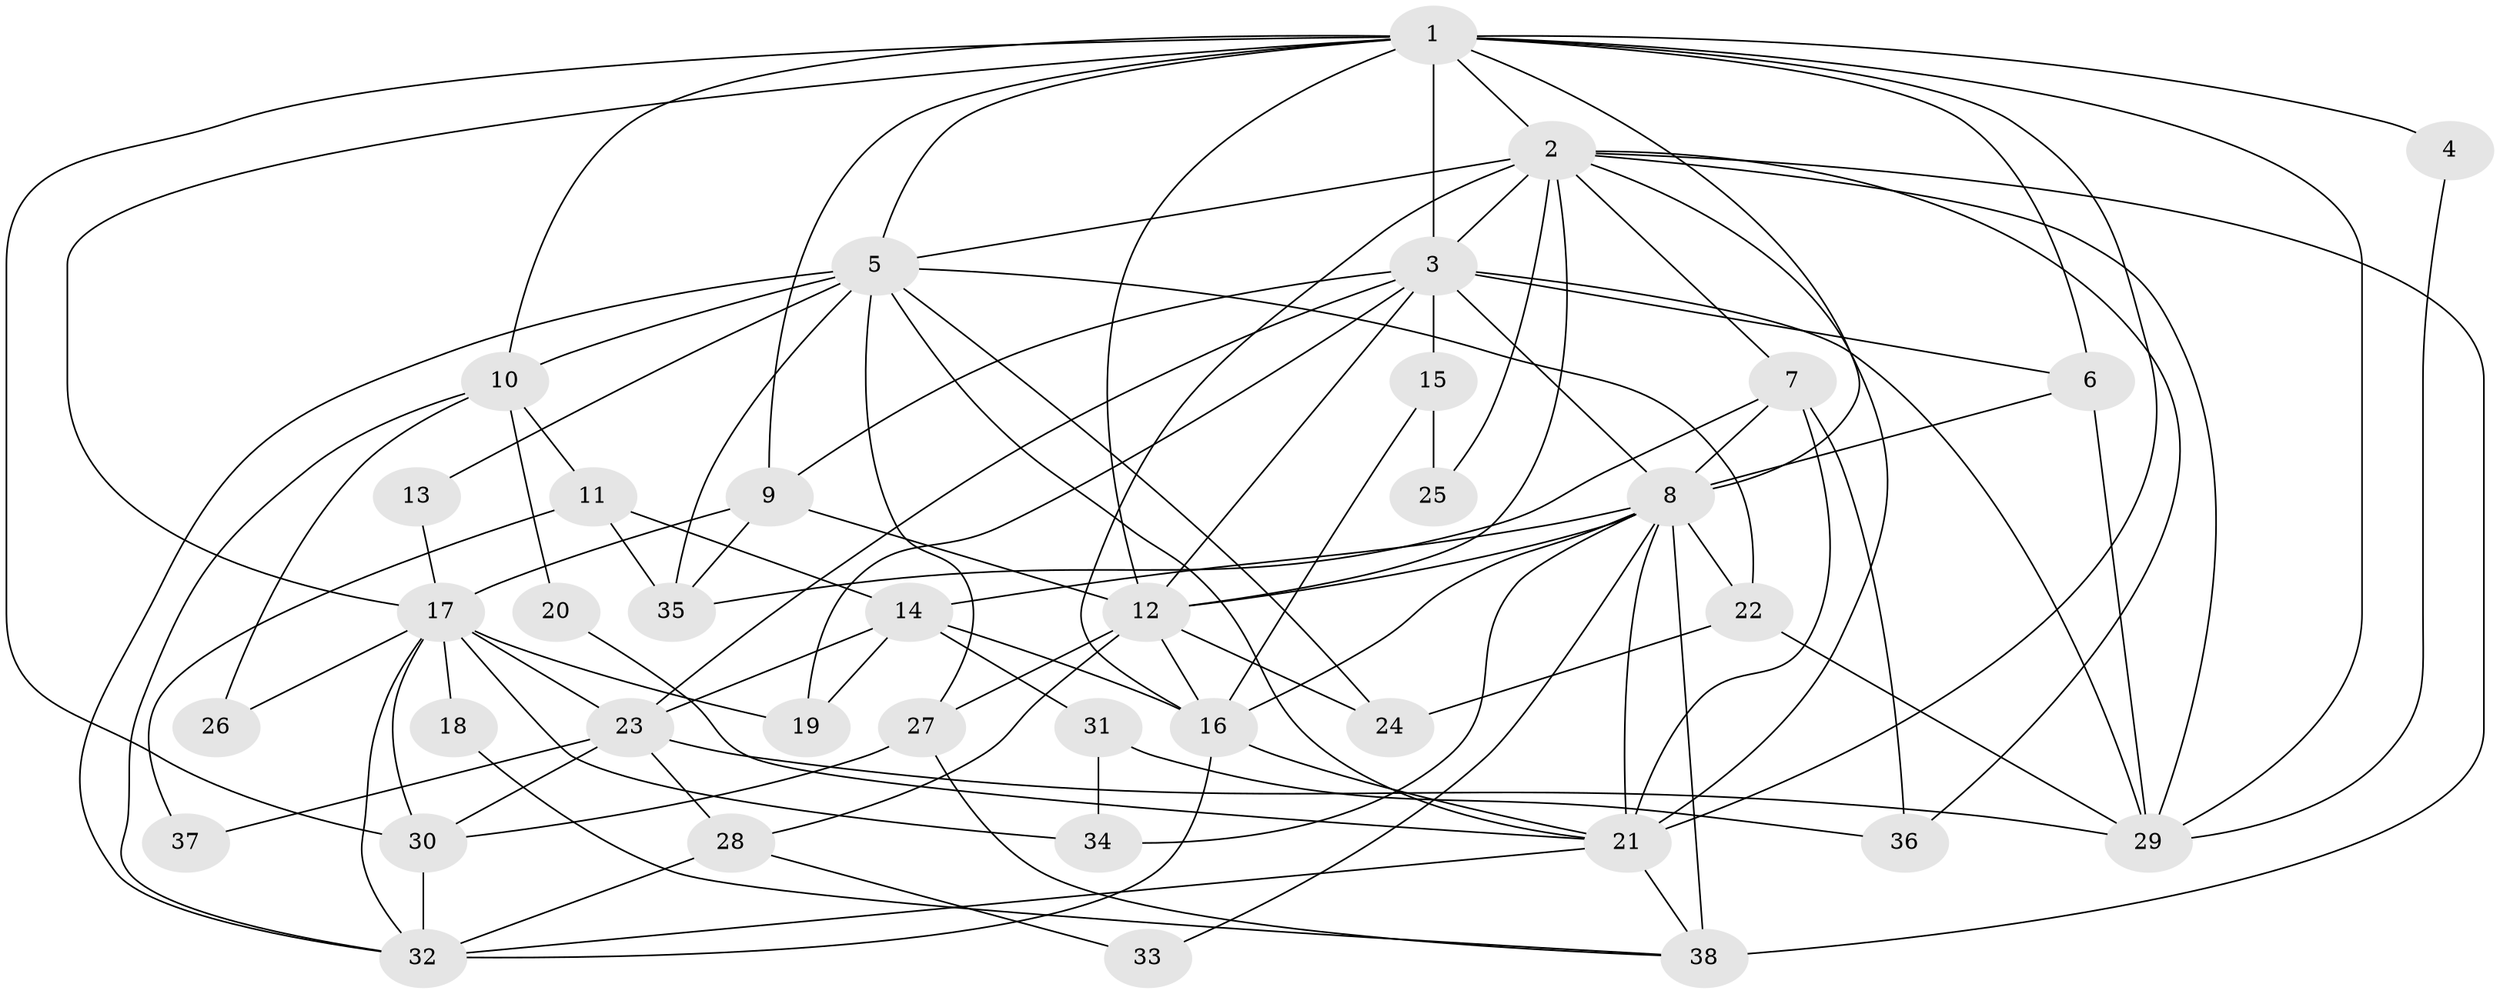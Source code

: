 // original degree distribution, {5: 0.25333333333333335, 2: 0.13333333333333333, 4: 0.16, 6: 0.12, 3: 0.30666666666666664, 7: 0.02666666666666667}
// Generated by graph-tools (version 1.1) at 2025/36/03/09/25 02:36:17]
// undirected, 38 vertices, 101 edges
graph export_dot {
graph [start="1"]
  node [color=gray90,style=filled];
  1;
  2;
  3;
  4;
  5;
  6;
  7;
  8;
  9;
  10;
  11;
  12;
  13;
  14;
  15;
  16;
  17;
  18;
  19;
  20;
  21;
  22;
  23;
  24;
  25;
  26;
  27;
  28;
  29;
  30;
  31;
  32;
  33;
  34;
  35;
  36;
  37;
  38;
  1 -- 2 [weight=1.0];
  1 -- 3 [weight=1.0];
  1 -- 4 [weight=1.0];
  1 -- 5 [weight=1.0];
  1 -- 6 [weight=1.0];
  1 -- 8 [weight=1.0];
  1 -- 9 [weight=1.0];
  1 -- 10 [weight=1.0];
  1 -- 12 [weight=1.0];
  1 -- 17 [weight=1.0];
  1 -- 21 [weight=1.0];
  1 -- 29 [weight=1.0];
  1 -- 30 [weight=1.0];
  2 -- 3 [weight=2.0];
  2 -- 5 [weight=1.0];
  2 -- 7 [weight=1.0];
  2 -- 12 [weight=1.0];
  2 -- 16 [weight=1.0];
  2 -- 21 [weight=1.0];
  2 -- 25 [weight=1.0];
  2 -- 29 [weight=1.0];
  2 -- 36 [weight=1.0];
  2 -- 38 [weight=1.0];
  3 -- 6 [weight=1.0];
  3 -- 8 [weight=1.0];
  3 -- 9 [weight=1.0];
  3 -- 12 [weight=1.0];
  3 -- 15 [weight=1.0];
  3 -- 19 [weight=1.0];
  3 -- 23 [weight=1.0];
  3 -- 29 [weight=1.0];
  4 -- 29 [weight=1.0];
  5 -- 10 [weight=1.0];
  5 -- 13 [weight=1.0];
  5 -- 21 [weight=1.0];
  5 -- 22 [weight=1.0];
  5 -- 24 [weight=1.0];
  5 -- 27 [weight=1.0];
  5 -- 32 [weight=1.0];
  5 -- 35 [weight=1.0];
  6 -- 8 [weight=1.0];
  6 -- 29 [weight=1.0];
  7 -- 8 [weight=1.0];
  7 -- 21 [weight=1.0];
  7 -- 35 [weight=1.0];
  7 -- 36 [weight=1.0];
  8 -- 12 [weight=1.0];
  8 -- 14 [weight=1.0];
  8 -- 16 [weight=1.0];
  8 -- 21 [weight=1.0];
  8 -- 22 [weight=1.0];
  8 -- 33 [weight=1.0];
  8 -- 34 [weight=1.0];
  8 -- 38 [weight=2.0];
  9 -- 12 [weight=2.0];
  9 -- 17 [weight=1.0];
  9 -- 35 [weight=1.0];
  10 -- 11 [weight=1.0];
  10 -- 20 [weight=1.0];
  10 -- 26 [weight=1.0];
  10 -- 32 [weight=1.0];
  11 -- 14 [weight=1.0];
  11 -- 35 [weight=1.0];
  11 -- 37 [weight=1.0];
  12 -- 16 [weight=2.0];
  12 -- 24 [weight=1.0];
  12 -- 27 [weight=1.0];
  12 -- 28 [weight=1.0];
  13 -- 17 [weight=2.0];
  14 -- 16 [weight=1.0];
  14 -- 19 [weight=1.0];
  14 -- 23 [weight=1.0];
  14 -- 31 [weight=1.0];
  15 -- 16 [weight=1.0];
  15 -- 25 [weight=1.0];
  16 -- 21 [weight=1.0];
  16 -- 32 [weight=1.0];
  17 -- 18 [weight=2.0];
  17 -- 19 [weight=1.0];
  17 -- 23 [weight=2.0];
  17 -- 26 [weight=1.0];
  17 -- 30 [weight=1.0];
  17 -- 32 [weight=1.0];
  17 -- 34 [weight=1.0];
  18 -- 38 [weight=1.0];
  20 -- 21 [weight=1.0];
  21 -- 32 [weight=1.0];
  21 -- 38 [weight=1.0];
  22 -- 24 [weight=1.0];
  22 -- 29 [weight=1.0];
  23 -- 28 [weight=1.0];
  23 -- 29 [weight=1.0];
  23 -- 30 [weight=1.0];
  23 -- 37 [weight=1.0];
  27 -- 30 [weight=1.0];
  27 -- 38 [weight=1.0];
  28 -- 32 [weight=1.0];
  28 -- 33 [weight=1.0];
  30 -- 32 [weight=1.0];
  31 -- 34 [weight=1.0];
  31 -- 36 [weight=1.0];
}
